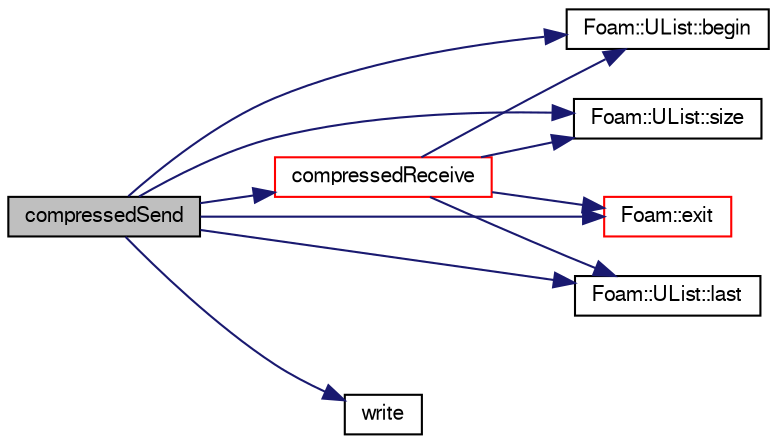 digraph "compressedSend"
{
  bgcolor="transparent";
  edge [fontname="FreeSans",fontsize="10",labelfontname="FreeSans",labelfontsize="10"];
  node [fontname="FreeSans",fontsize="10",shape=record];
  rankdir="LR";
  Node144 [label="compressedSend",height=0.2,width=0.4,color="black", fillcolor="grey75", style="filled", fontcolor="black"];
  Node144 -> Node145 [color="midnightblue",fontsize="10",style="solid",fontname="FreeSans"];
  Node145 [label="Foam::UList::begin",height=0.2,width=0.4,color="black",URL="$a25698.html#a8a0643ef7f391465066f7f07d45ce934",tooltip="Return an iterator to begin traversing the UList. "];
  Node144 -> Node146 [color="midnightblue",fontsize="10",style="solid",fontname="FreeSans"];
  Node146 [label="compressedReceive",height=0.2,width=0.4,color="red",URL="$a26862.html#aacf5c075e839554c05dd778df849d0ca",tooltip="Raw field receive function with data compression. "];
  Node146 -> Node147 [color="midnightblue",fontsize="10",style="solid",fontname="FreeSans"];
  Node147 [label="Foam::UList::size",height=0.2,width=0.4,color="black",URL="$a25698.html#a47b3bf30da1eb3ab8076b5fbe00e0494",tooltip="Return the number of elements in the UList. "];
  Node146 -> Node148 [color="midnightblue",fontsize="10",style="solid",fontname="FreeSans"];
  Node148 [label="Foam::exit",height=0.2,width=0.4,color="red",URL="$a21124.html#a06ca7250d8e89caf05243ec094843642"];
  Node146 -> Node195 [color="midnightblue",fontsize="10",style="solid",fontname="FreeSans"];
  Node195 [label="Foam::UList::last",height=0.2,width=0.4,color="black",URL="$a25698.html#aef07c02ea1c27bdb5906043b399e0ff0",tooltip="Return the last element of the list. "];
  Node146 -> Node145 [color="midnightblue",fontsize="10",style="solid",fontname="FreeSans"];
  Node144 -> Node148 [color="midnightblue",fontsize="10",style="solid",fontname="FreeSans"];
  Node144 -> Node195 [color="midnightblue",fontsize="10",style="solid",fontname="FreeSans"];
  Node144 -> Node147 [color="midnightblue",fontsize="10",style="solid",fontname="FreeSans"];
  Node144 -> Node197 [color="midnightblue",fontsize="10",style="solid",fontname="FreeSans"];
  Node197 [label="write",height=0.2,width=0.4,color="black",URL="$a19709.html#a8f30b3c2179b03a7acf273e9dea43342"];
}
